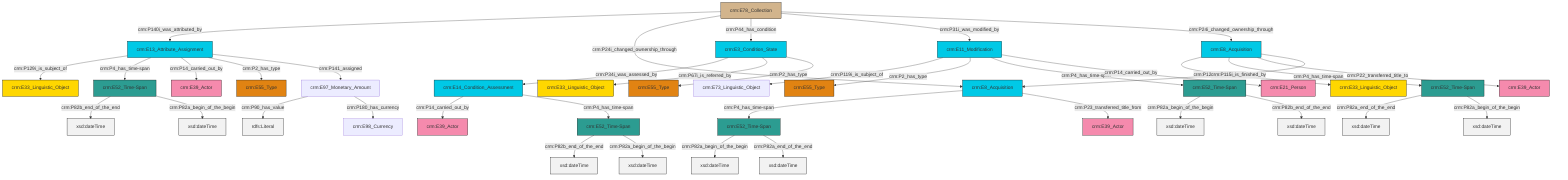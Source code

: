 graph TD
classDef Literal fill:#f2f2f2,stroke:#000000;
classDef CRM_Entity fill:#FFFFFF,stroke:#000000;
classDef Temporal_Entity fill:#00C9E6, stroke:#000000;
classDef Type fill:#E18312, stroke:#000000;
classDef Time-Span fill:#2C9C91, stroke:#000000;
classDef Appellation fill:#FFEB7F, stroke:#000000;
classDef Place fill:#008836, stroke:#000000;
classDef Persistent_Item fill:#B266B2, stroke:#000000;
classDef Conceptual_Object fill:#FFD700, stroke:#000000;
classDef Physical_Thing fill:#D2B48C, stroke:#000000;
classDef Actor fill:#f58aad, stroke:#000000;
classDef PC_Classes fill:#4ce600, stroke:#000000;
classDef Multi fill:#cccccc,stroke:#000000;

2["crm:E13_Attribute_Assignment"]:::Temporal_Entity -->|crm:P129i_is_subject_of| 3["crm:E33_Linguistic_Object"]:::Conceptual_Object
6["crm:E11_Modification"]:::Temporal_Entity -->|crm:P119i_is_subject_of| 7["crm:E73_Linguistic_Object"]:::Default
8["crm:E14_Condition_Assessment"]:::Temporal_Entity -->|crm:P14_carried_out_by| 9["crm:E39_Actor"]:::Actor
12["crm:E8_Acquisition"]:::Temporal_Entity -->|crm:P129i_is_subject_of| 14["crm:E33_Linguistic_Object"]:::Conceptual_Object
12["crm:E8_Acquisition"]:::Temporal_Entity -->|crm:P4_has_time-span| 19["crm:E52_Time-Span"]:::Time-Span
23["crm:E52_Time-Span"]:::Time-Span -->|crm:P82b_end_of_the_end| 24[xsd:dateTime]:::Literal
4["crm:E78_Collection"]:::Physical_Thing -->|crm:P140i_was_attributed_by| 2["crm:E13_Attribute_Assignment"]:::Temporal_Entity
4["crm:E78_Collection"]:::Physical_Thing -->|crm:P24i_changed_ownership_through| 27["crm:E8_Acquisition"]:::Temporal_Entity
4["crm:E78_Collection"]:::Physical_Thing -->|crm:P44_has_condition| 28["crm:E3_Condition_State"]:::Temporal_Entity
2["crm:E13_Attribute_Assignment"]:::Temporal_Entity -->|crm:P4_has_time-span| 23["crm:E52_Time-Span"]:::Time-Span
23["crm:E52_Time-Span"]:::Time-Span -->|crm:P82a_begin_of_the_begin| 31[xsd:dateTime]:::Literal
19["crm:E52_Time-Span"]:::Time-Span -->|crm:P82a_end_of_the_end| 32[xsd:dateTime]:::Literal
6["crm:E11_Modification"]:::Temporal_Entity -->|crm:P2_has_type| 15["crm:E55_Type"]:::Type
35["crm:E52_Time-Span"]:::Time-Span -->|crm:P82b_end_of_the_end| 38[xsd:dateTime]:::Literal
17["crm:E52_Time-Span"]:::Time-Span -->|crm:P82a_begin_of_the_begin| 39[xsd:dateTime]:::Literal
29["crm:E52_Time-Span"]:::Time-Span -->|crm:P82a_begin_of_the_begin| 44[xsd:dateTime]:::Literal
10["crm:E97_Monetary_Amount"]:::Default -->|crm:P90_has_value| 46[rdfs:Literal]:::Literal
28["crm:E3_Condition_State"]:::Temporal_Entity -->|crm:P34i_was_assessed_by| 8["crm:E14_Condition_Assessment"]:::Temporal_Entity
28["crm:E3_Condition_State"]:::Temporal_Entity -->|crm:P67i_is_referred_by| 25["crm:E33_Linguistic_Object"]:::Conceptual_Object
2["crm:E13_Attribute_Assignment"]:::Temporal_Entity -->|crm:P14_carried_out_by| 49["crm:E39_Actor"]:::Actor
35["crm:E52_Time-Span"]:::Time-Span -->|crm:P82a_begin_of_the_begin| 53[xsd:dateTime]:::Literal
2["crm:E13_Attribute_Assignment"]:::Temporal_Entity -->|crm:P2_has_type| 20["crm:E55_Type"]:::Type
27["crm:E8_Acquisition"]:::Temporal_Entity -->|crm:P4_has_time-span| 17["crm:E52_Time-Span"]:::Time-Span
17["crm:E52_Time-Span"]:::Time-Span -->|crm:P82a_end_of_the_end| 54[xsd:dateTime]:::Literal
28["crm:E3_Condition_State"]:::Temporal_Entity -->|crm:P2_has_type| 55["crm:E55_Type"]:::Type
10["crm:E97_Monetary_Amount"]:::Default -->|crm:P180_has_currency| 56["crm:E98_Currency"]:::Default
12["crm:E8_Acquisition"]:::Temporal_Entity -->|crm:P22_transferred_title_to| 33["crm:E39_Actor"]:::Actor
19["crm:E52_Time-Span"]:::Time-Span -->|crm:P82a_begin_of_the_begin| 58[xsd:dateTime]:::Literal
8["crm:E14_Condition_Assessment"]:::Temporal_Entity -->|crm:P4_has_time-span| 35["crm:E52_Time-Span"]:::Time-Span
6["crm:E11_Modification"]:::Temporal_Entity -->|crm:P4_has_time-span| 29["crm:E52_Time-Span"]:::Time-Span
29["crm:E52_Time-Span"]:::Time-Span -->|crm:P82b_end_of_the_end| 61[xsd:dateTime]:::Literal
27["crm:E8_Acquisition"]:::Temporal_Entity -->|crm:P23_transferred_title_from| 0["crm:E39_Actor"]:::Actor
4["crm:E78_Collection"]:::Physical_Thing -->|crm:P31i_was_modified_by| 6["crm:E11_Modification"]:::Temporal_Entity
12["crm:E8_Acquisition"]:::Temporal_Entity -->|crm:P115i_is_finished_by| 27["crm:E8_Acquisition"]:::Temporal_Entity
6["crm:E11_Modification"]:::Temporal_Entity -->|crm:P14_carried_out_by| 41["crm:E21_Person"]:::Actor
2["crm:E13_Attribute_Assignment"]:::Temporal_Entity -->|crm:P141_assigned| 10["crm:E97_Monetary_Amount"]:::Default
4["crm:E78_Collection"]:::Physical_Thing -->|crm:P24i_changed_ownership_through| 12["crm:E8_Acquisition"]:::Temporal_Entity